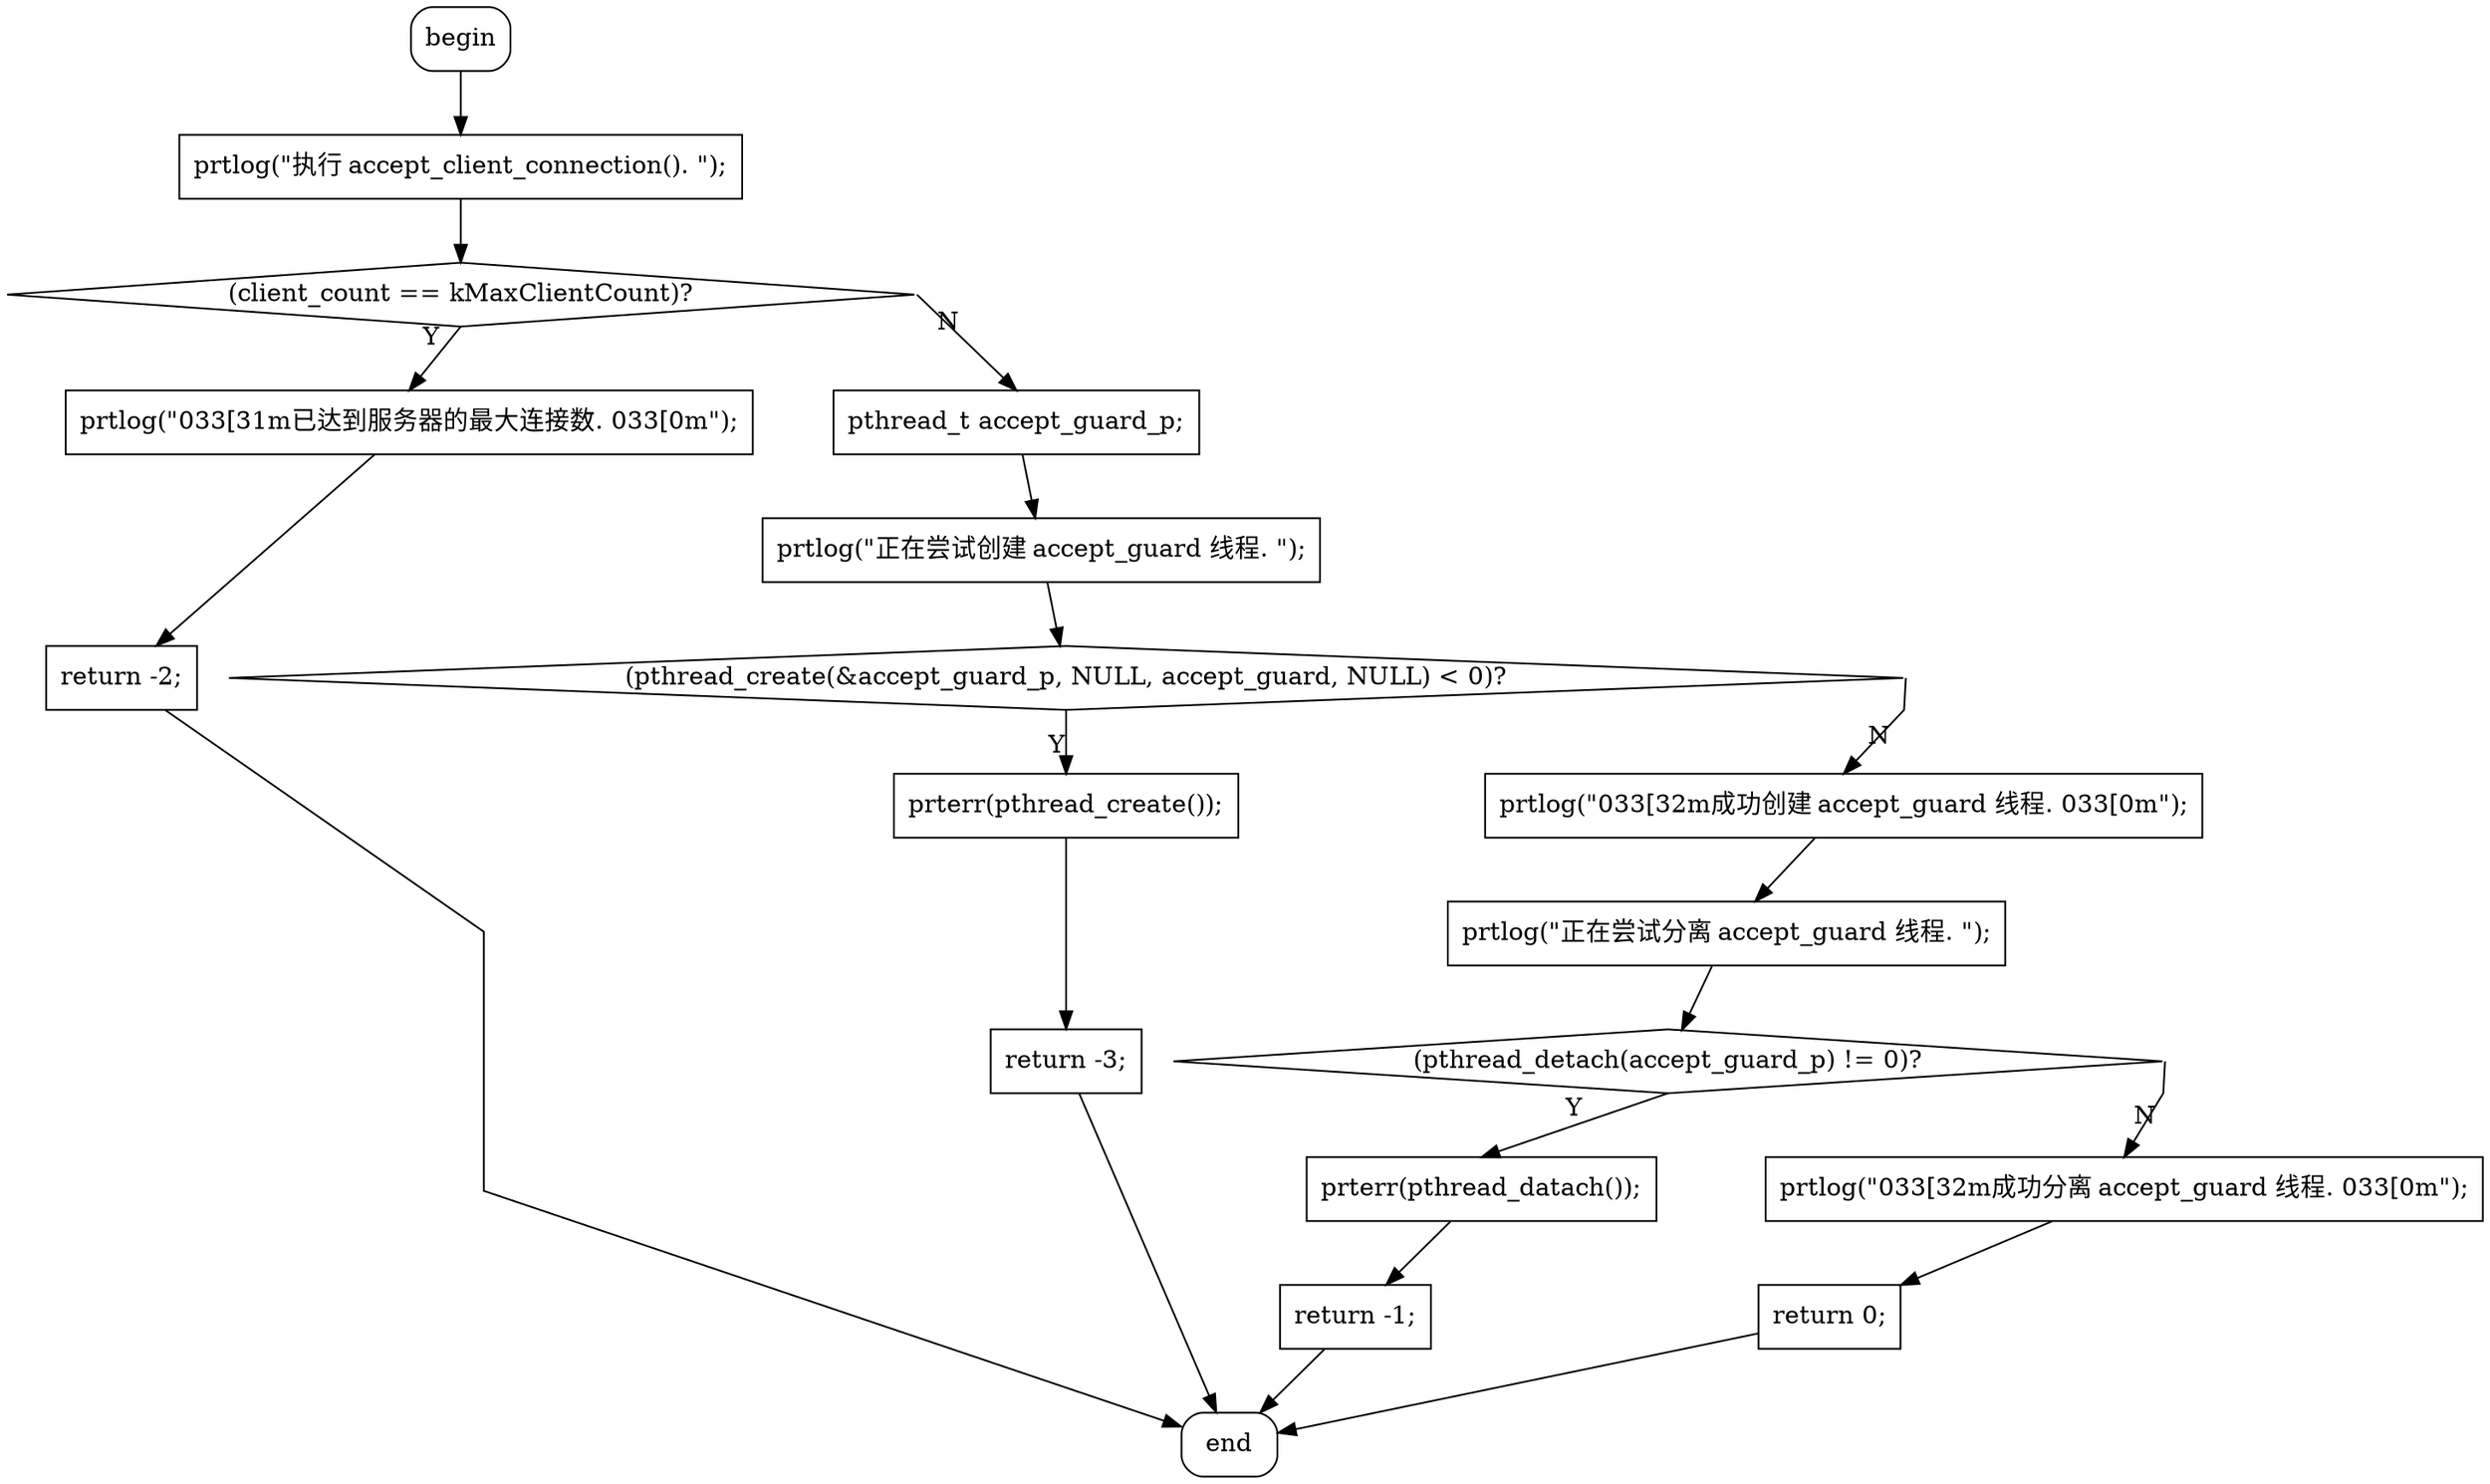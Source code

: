 digraph {
graph [splines=polyline];
D0 [shape=box, style=rounded, label="begin"];
{rank = sink; D1 [shape=box, style=rounded, label="end"];}
D4 [shape=box, label="prtlog(\"执行 accept_client_connection(). \");"];
D6 [shape=diamond, label="(client_count == kMaxClientCount)?"];
D11 [shape=box, label="prtlog(\"\033[31m已达到服务器的最大连接数. \033[0m\");"];
D13 [shape=box, label="return -2;"];
D15 [shape=box, label="pthread_t accept_guard_p;"];
D17 [shape=box, label="prtlog(\"正在尝试创建 accept_guard 线程. \");"];
D19 [shape=diamond, label="(pthread_create(&accept_guard_p, NULL, accept_guard, NULL) < 0)?"];
D24 [shape=box, label="prterr(pthread_create());"];
D26 [shape=box, label="return -3;"];
D28 [shape=box, label="prtlog(\"\033[32m成功创建 accept_guard 线程. \033[0m\");"];
D30 [shape=box, label="prtlog(\"正在尝试分离 accept_guard 线程. \");"];
D32 [shape=diamond, label="(pthread_detach(accept_guard_p) != 0)?"];
D37 [shape=box, label="prterr(pthread_datach());"];
D39 [shape=box, label="return -1;"];
D41 [shape=box, label="prtlog(\"\033[32m成功分离 accept_guard 线程. \033[0m\");"];
D43 [shape=box, label="return 0;"];
D4 -> D6;
D6:e -> D15:n [xlabel=N];
D6:s -> D11:n [xlabel=Y];
D15 -> D17;
D13 -> D1;
D11 -> D13;
D17 -> D19;
D19:e -> D28:n [xlabel=N];
D19:s -> D24:n [xlabel=Y];
D28 -> D30;
D26 -> D1;
D24 -> D26;
D30 -> D32;
D32:e -> D41:n [xlabel=N];
D32:s -> D37:n [xlabel=Y];
D41 -> D43;
D39 -> D1;
D37 -> D39;
D43 -> D1;
D0 -> D4;
}
